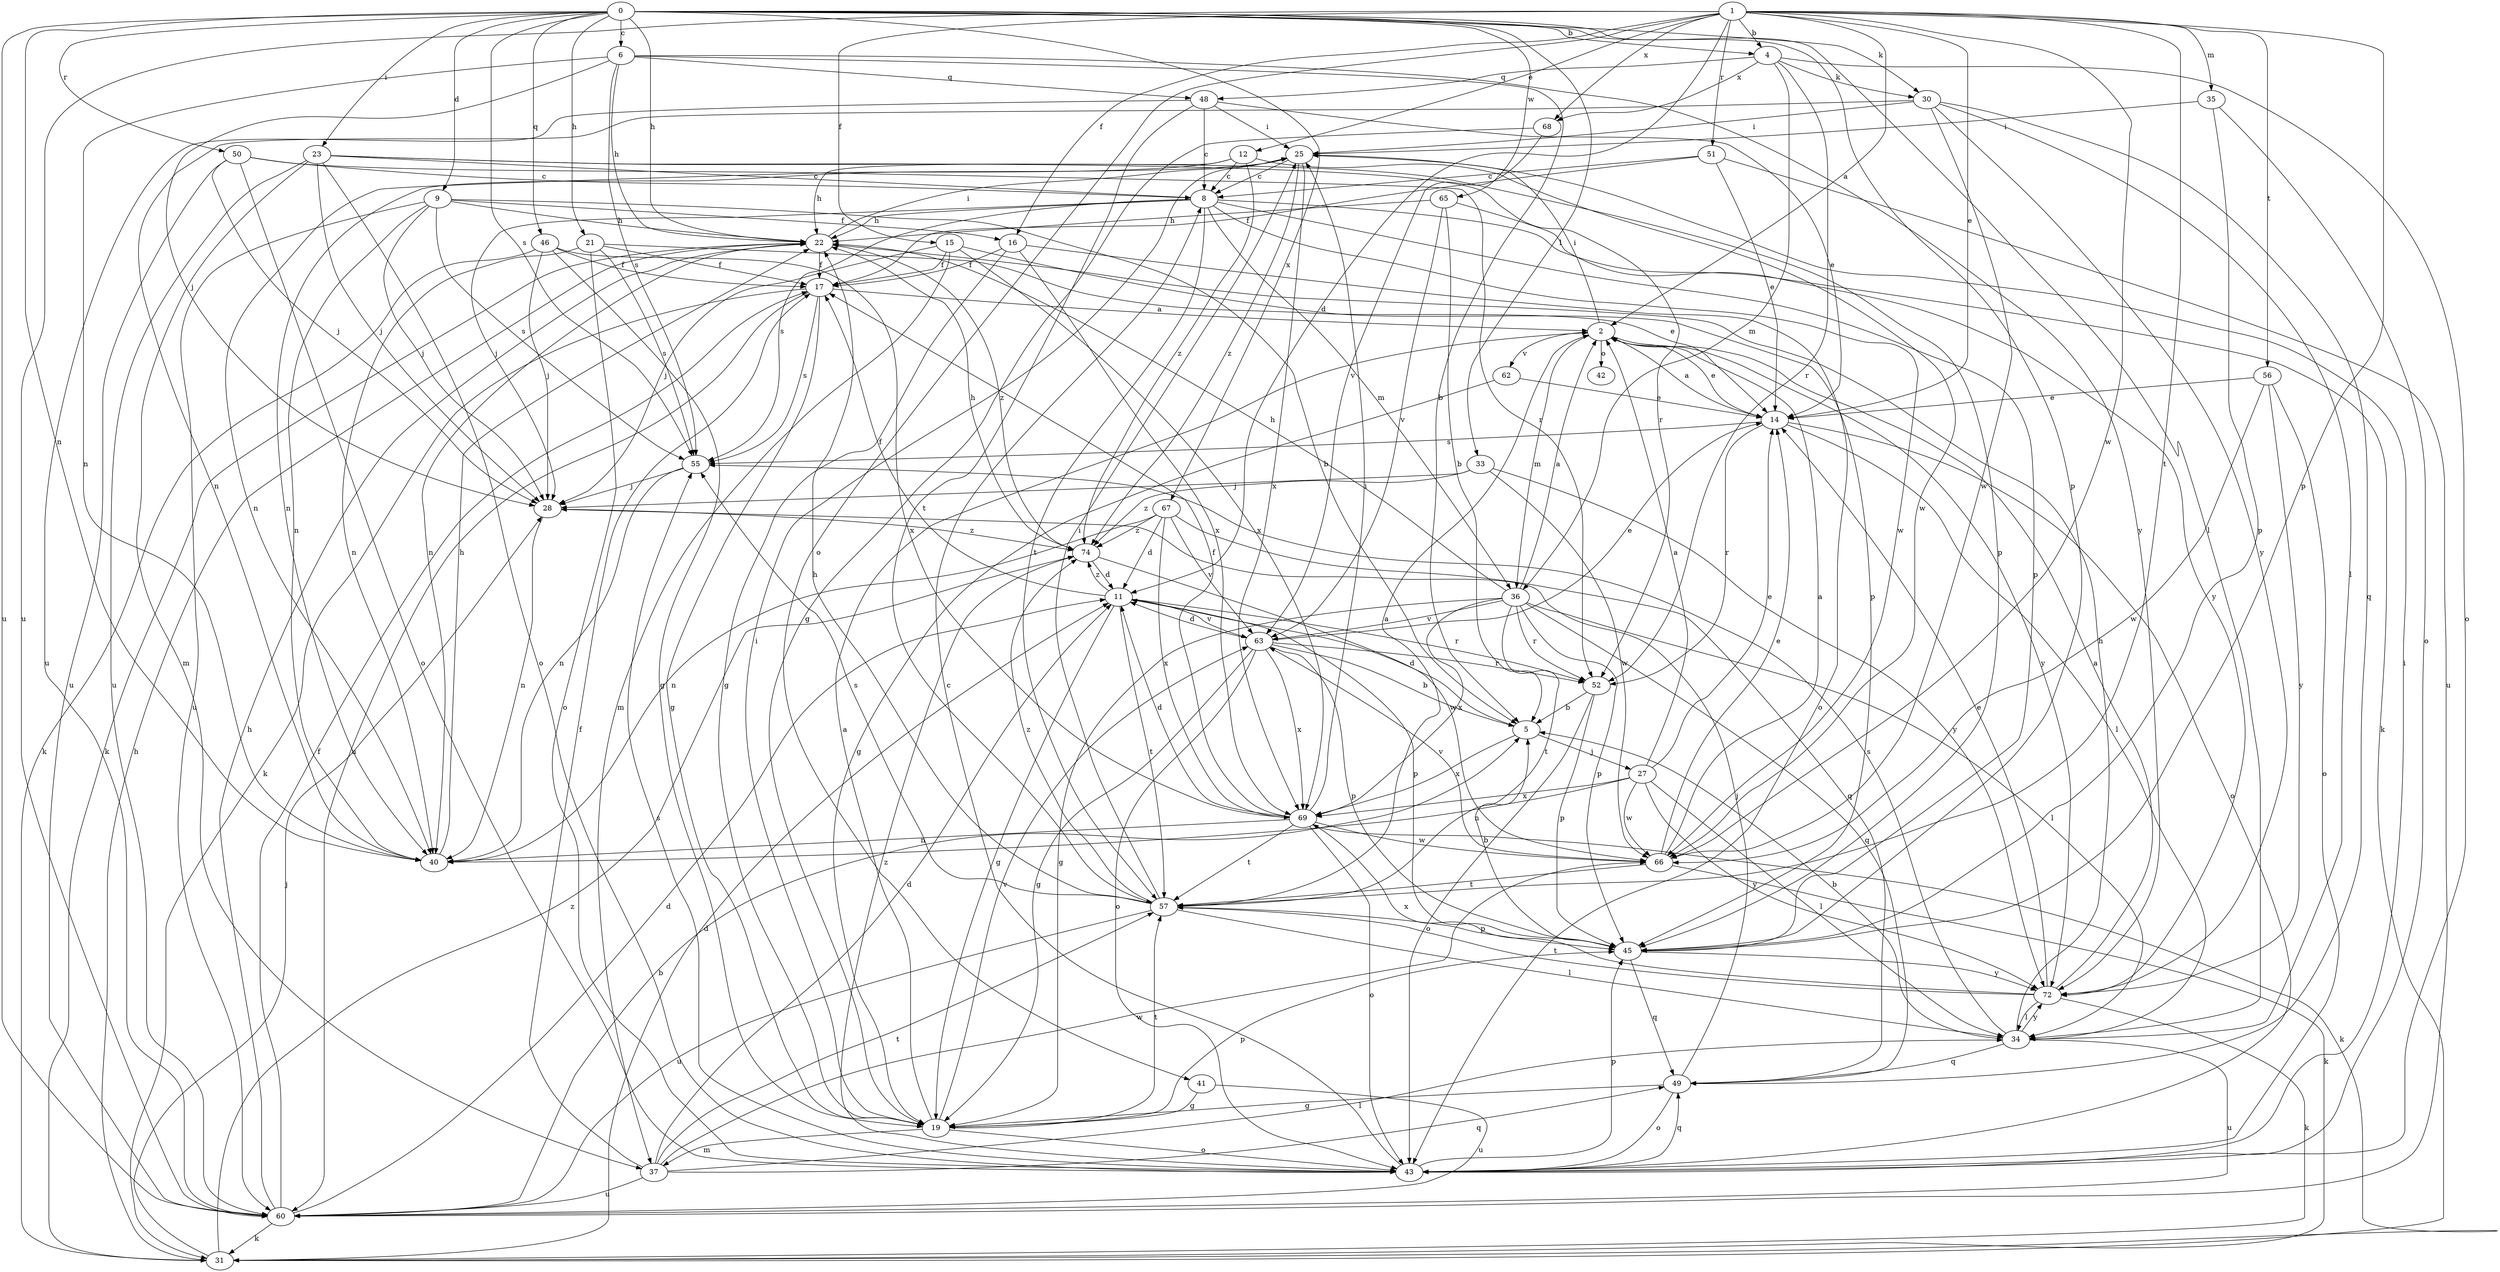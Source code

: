 strict digraph  {
0;
1;
2;
4;
5;
6;
8;
9;
11;
12;
14;
15;
16;
17;
19;
21;
22;
23;
25;
27;
28;
30;
31;
33;
34;
35;
36;
37;
40;
41;
42;
43;
45;
46;
48;
49;
50;
51;
52;
55;
56;
57;
60;
62;
63;
65;
66;
67;
68;
69;
72;
74;
0 -> 4  [label=b];
0 -> 6  [label=c];
0 -> 9  [label=d];
0 -> 21  [label=h];
0 -> 22  [label=h];
0 -> 23  [label=i];
0 -> 30  [label=k];
0 -> 33  [label=l];
0 -> 34  [label=l];
0 -> 40  [label=n];
0 -> 45  [label=p];
0 -> 46  [label=q];
0 -> 50  [label=r];
0 -> 55  [label=s];
0 -> 60  [label=u];
0 -> 65  [label=w];
0 -> 67  [label=x];
1 -> 2  [label=a];
1 -> 4  [label=b];
1 -> 11  [label=d];
1 -> 12  [label=e];
1 -> 14  [label=e];
1 -> 15  [label=f];
1 -> 16  [label=f];
1 -> 35  [label=m];
1 -> 41  [label=o];
1 -> 45  [label=p];
1 -> 51  [label=r];
1 -> 56  [label=t];
1 -> 57  [label=t];
1 -> 60  [label=u];
1 -> 66  [label=w];
1 -> 68  [label=x];
2 -> 14  [label=e];
2 -> 25  [label=i];
2 -> 36  [label=m];
2 -> 42  [label=o];
2 -> 62  [label=v];
2 -> 72  [label=y];
4 -> 30  [label=k];
4 -> 36  [label=m];
4 -> 43  [label=o];
4 -> 48  [label=q];
4 -> 52  [label=r];
4 -> 68  [label=x];
5 -> 11  [label=d];
5 -> 27  [label=j];
5 -> 69  [label=x];
6 -> 5  [label=b];
6 -> 22  [label=h];
6 -> 28  [label=j];
6 -> 40  [label=n];
6 -> 48  [label=q];
6 -> 55  [label=s];
6 -> 72  [label=y];
8 -> 22  [label=h];
8 -> 28  [label=j];
8 -> 31  [label=k];
8 -> 36  [label=m];
8 -> 45  [label=p];
8 -> 55  [label=s];
8 -> 57  [label=t];
8 -> 66  [label=w];
9 -> 5  [label=b];
9 -> 16  [label=f];
9 -> 22  [label=h];
9 -> 28  [label=j];
9 -> 40  [label=n];
9 -> 55  [label=s];
9 -> 60  [label=u];
11 -> 17  [label=f];
11 -> 19  [label=g];
11 -> 45  [label=p];
11 -> 52  [label=r];
11 -> 57  [label=t];
11 -> 63  [label=v];
11 -> 74  [label=z];
12 -> 8  [label=c];
12 -> 22  [label=h];
12 -> 40  [label=n];
12 -> 66  [label=w];
12 -> 74  [label=z];
14 -> 2  [label=a];
14 -> 34  [label=l];
14 -> 43  [label=o];
14 -> 52  [label=r];
14 -> 55  [label=s];
15 -> 17  [label=f];
15 -> 28  [label=j];
15 -> 37  [label=m];
15 -> 45  [label=p];
15 -> 69  [label=x];
16 -> 17  [label=f];
16 -> 19  [label=g];
16 -> 43  [label=o];
16 -> 69  [label=x];
17 -> 2  [label=a];
17 -> 19  [label=g];
17 -> 31  [label=k];
17 -> 55  [label=s];
17 -> 60  [label=u];
19 -> 2  [label=a];
19 -> 25  [label=i];
19 -> 37  [label=m];
19 -> 43  [label=o];
19 -> 45  [label=p];
19 -> 57  [label=t];
19 -> 63  [label=v];
21 -> 14  [label=e];
21 -> 17  [label=f];
21 -> 40  [label=n];
21 -> 43  [label=o];
21 -> 55  [label=s];
22 -> 17  [label=f];
22 -> 25  [label=i];
22 -> 31  [label=k];
22 -> 40  [label=n];
22 -> 74  [label=z];
23 -> 8  [label=c];
23 -> 28  [label=j];
23 -> 37  [label=m];
23 -> 43  [label=o];
23 -> 45  [label=p];
23 -> 52  [label=r];
23 -> 60  [label=u];
25 -> 8  [label=c];
25 -> 40  [label=n];
25 -> 69  [label=x];
25 -> 74  [label=z];
27 -> 2  [label=a];
27 -> 14  [label=e];
27 -> 34  [label=l];
27 -> 40  [label=n];
27 -> 66  [label=w];
27 -> 69  [label=x];
27 -> 72  [label=y];
28 -> 40  [label=n];
28 -> 74  [label=z];
30 -> 25  [label=i];
30 -> 34  [label=l];
30 -> 40  [label=n];
30 -> 49  [label=q];
30 -> 66  [label=w];
30 -> 72  [label=y];
31 -> 11  [label=d];
31 -> 22  [label=h];
31 -> 28  [label=j];
31 -> 74  [label=z];
33 -> 28  [label=j];
33 -> 66  [label=w];
33 -> 72  [label=y];
33 -> 74  [label=z];
34 -> 5  [label=b];
34 -> 22  [label=h];
34 -> 49  [label=q];
34 -> 55  [label=s];
34 -> 60  [label=u];
34 -> 72  [label=y];
35 -> 25  [label=i];
35 -> 43  [label=o];
35 -> 45  [label=p];
36 -> 2  [label=a];
36 -> 19  [label=g];
36 -> 22  [label=h];
36 -> 34  [label=l];
36 -> 45  [label=p];
36 -> 49  [label=q];
36 -> 52  [label=r];
36 -> 57  [label=t];
36 -> 63  [label=v];
36 -> 69  [label=x];
37 -> 11  [label=d];
37 -> 17  [label=f];
37 -> 34  [label=l];
37 -> 49  [label=q];
37 -> 57  [label=t];
37 -> 60  [label=u];
37 -> 66  [label=w];
40 -> 22  [label=h];
41 -> 19  [label=g];
41 -> 60  [label=u];
43 -> 8  [label=c];
43 -> 25  [label=i];
43 -> 45  [label=p];
43 -> 49  [label=q];
43 -> 55  [label=s];
43 -> 74  [label=z];
45 -> 5  [label=b];
45 -> 49  [label=q];
45 -> 72  [label=y];
46 -> 17  [label=f];
46 -> 19  [label=g];
46 -> 28  [label=j];
46 -> 31  [label=k];
46 -> 69  [label=x];
48 -> 8  [label=c];
48 -> 14  [label=e];
48 -> 25  [label=i];
48 -> 57  [label=t];
48 -> 60  [label=u];
49 -> 19  [label=g];
49 -> 28  [label=j];
49 -> 43  [label=o];
50 -> 8  [label=c];
50 -> 28  [label=j];
50 -> 43  [label=o];
50 -> 52  [label=r];
50 -> 60  [label=u];
51 -> 8  [label=c];
51 -> 14  [label=e];
51 -> 17  [label=f];
51 -> 60  [label=u];
52 -> 5  [label=b];
52 -> 43  [label=o];
52 -> 45  [label=p];
55 -> 28  [label=j];
55 -> 40  [label=n];
56 -> 14  [label=e];
56 -> 43  [label=o];
56 -> 66  [label=w];
56 -> 72  [label=y];
57 -> 2  [label=a];
57 -> 22  [label=h];
57 -> 25  [label=i];
57 -> 34  [label=l];
57 -> 45  [label=p];
57 -> 55  [label=s];
57 -> 60  [label=u];
57 -> 74  [label=z];
60 -> 5  [label=b];
60 -> 11  [label=d];
60 -> 17  [label=f];
60 -> 22  [label=h];
60 -> 31  [label=k];
62 -> 14  [label=e];
62 -> 19  [label=g];
63 -> 5  [label=b];
63 -> 11  [label=d];
63 -> 14  [label=e];
63 -> 19  [label=g];
63 -> 43  [label=o];
63 -> 45  [label=p];
63 -> 52  [label=r];
63 -> 69  [label=x];
65 -> 5  [label=b];
65 -> 22  [label=h];
65 -> 63  [label=v];
65 -> 72  [label=y];
66 -> 2  [label=a];
66 -> 14  [label=e];
66 -> 31  [label=k];
66 -> 57  [label=t];
66 -> 63  [label=v];
67 -> 11  [label=d];
67 -> 40  [label=n];
67 -> 49  [label=q];
67 -> 63  [label=v];
67 -> 69  [label=x];
67 -> 74  [label=z];
68 -> 19  [label=g];
68 -> 63  [label=v];
69 -> 11  [label=d];
69 -> 17  [label=f];
69 -> 25  [label=i];
69 -> 31  [label=k];
69 -> 40  [label=n];
69 -> 43  [label=o];
69 -> 57  [label=t];
69 -> 66  [label=w];
72 -> 2  [label=a];
72 -> 14  [label=e];
72 -> 31  [label=k];
72 -> 34  [label=l];
72 -> 57  [label=t];
72 -> 69  [label=x];
74 -> 11  [label=d];
74 -> 22  [label=h];
74 -> 66  [label=w];
}
